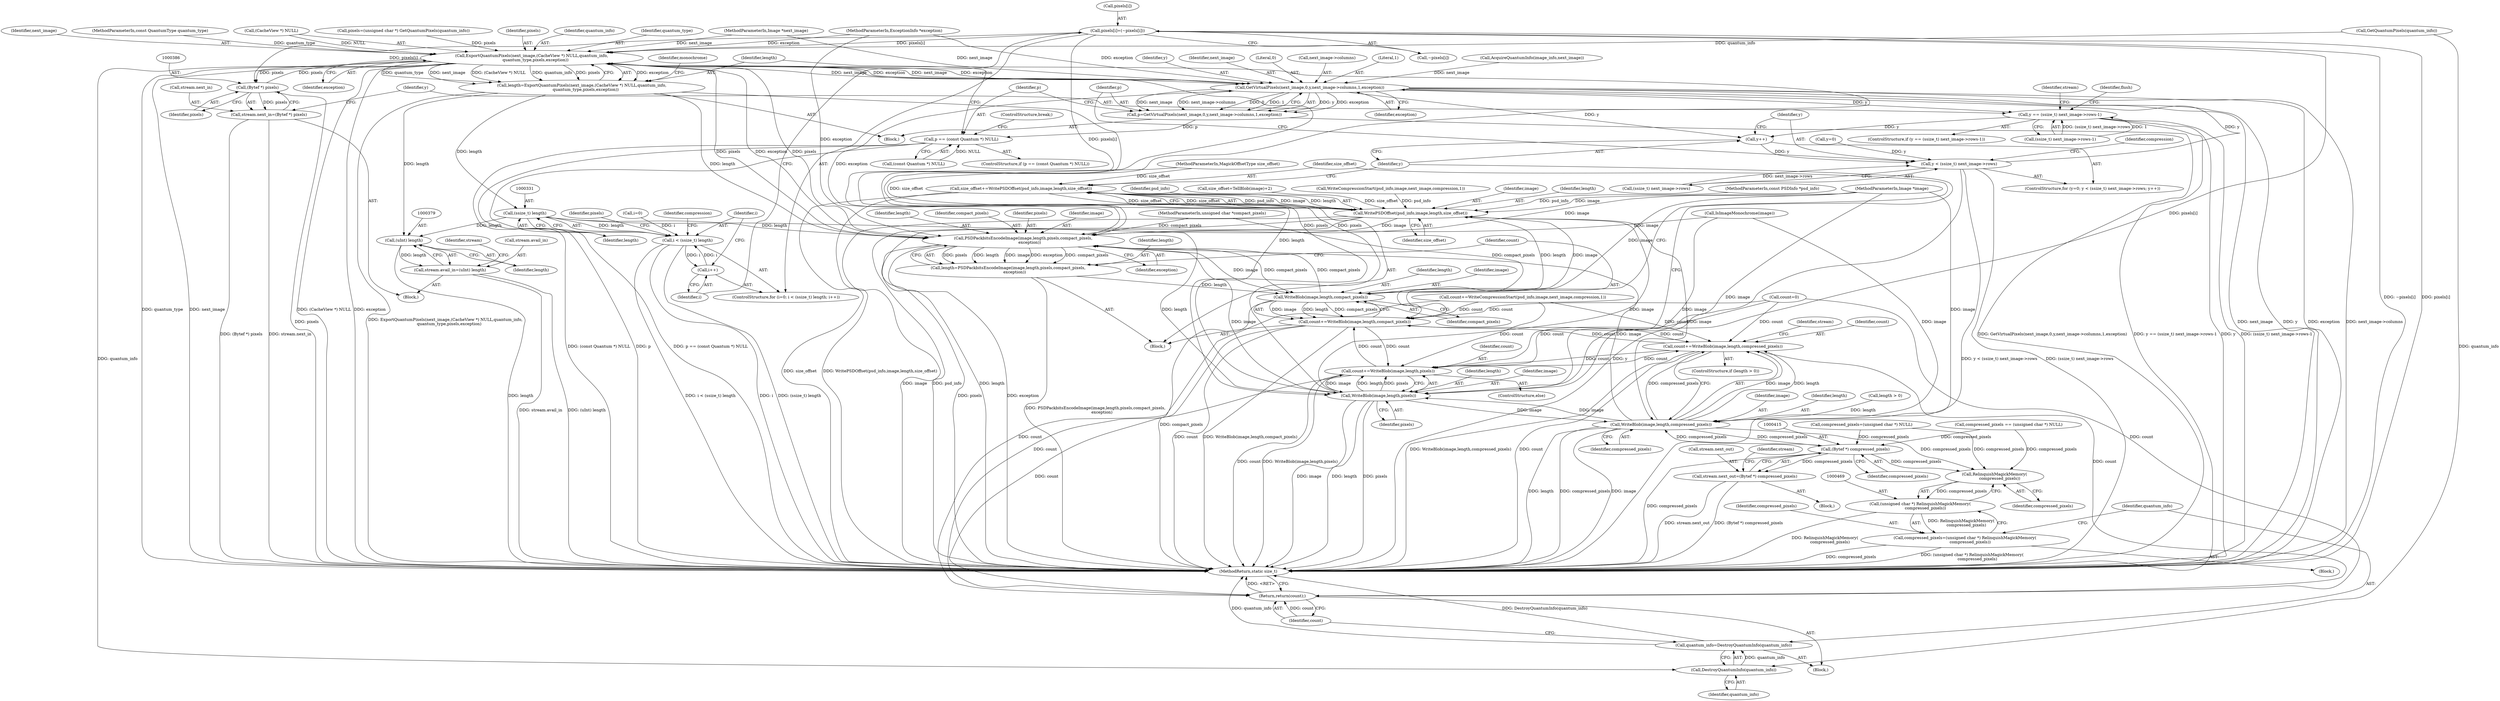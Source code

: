 digraph "0_ImageMagick_8a43abefb38c5e29138e1c9c515b313363541c06@array" {
"1000335" [label="(Call,pixels[i]=(~pixels[i]))"];
"1000311" [label="(Call,ExportQuantumPixels(next_image,(CacheView *) NULL,quantum_info,\n      quantum_type,pixels,exception))"];
"1000293" [label="(Call,GetVirtualPixels(next_image,0,y,next_image->columns,1,exception))"];
"1000288" [label="(Call,y++)"];
"1000281" [label="(Call,y < (ssize_t) next_image->rows)"];
"1000291" [label="(Call,p=GetVirtualPixels(next_image,0,y,next_image->columns,1,exception))"];
"1000303" [label="(Call,p == (const Quantum *) NULL)"];
"1000389" [label="(Call,y == (ssize_t) next_image->rows-1)"];
"1000309" [label="(Call,length=ExportQuantumPixels(next_image,(CacheView *) NULL,quantum_info,\n      quantum_type,pixels,exception))"];
"1000330" [label="(Call,(ssize_t) length)"];
"1000328" [label="(Call,i < (ssize_t) length)"];
"1000333" [label="(Call,i++)"];
"1000349" [label="(Call,PSDPackbitsEncodeImage(image,length,pixels,compact_pixels,\n          exception))"];
"1000347" [label="(Call,length=PSDPackbitsEncodeImage(image,length,pixels,compact_pixels,\n          exception))"];
"1000357" [label="(Call,WriteBlob(image,length,compact_pixels))"];
"1000355" [label="(Call,count+=WriteBlob(image,length,compact_pixels))"];
"1000438" [label="(Call,count+=WriteBlob(image,length,compressed_pixels))"];
"1000450" [label="(Call,count+=WriteBlob(image,length,pixels))"];
"1000476" [label="(Return,return(count);)"];
"1000363" [label="(Call,WritePSDOffset(psd_info,image,length,size_offset))"];
"1000361" [label="(Call,size_offset+=WritePSDOffset(psd_info,image,length,size_offset))"];
"1000440" [label="(Call,WriteBlob(image,length,compressed_pixels))"];
"1000414" [label="(Call,(Bytef *) compressed_pixels)"];
"1000410" [label="(Call,stream.next_out=(Bytef *) compressed_pixels)"];
"1000470" [label="(Call,RelinquishMagickMemory(\n        compressed_pixels))"];
"1000468" [label="(Call,(unsigned char *) RelinquishMagickMemory(\n        compressed_pixels))"];
"1000466" [label="(Call,compressed_pixels=(unsigned char *) RelinquishMagickMemory(\n        compressed_pixels))"];
"1000452" [label="(Call,WriteBlob(image,length,pixels))"];
"1000378" [label="(Call,(uInt) length)"];
"1000374" [label="(Call,stream.avail_in=(uInt) length)"];
"1000385" [label="(Call,(Bytef *) pixels)"];
"1000381" [label="(Call,stream.next_in=(Bytef *) pixels)"];
"1000474" [label="(Call,DestroyQuantumInfo(quantum_info))"];
"1000472" [label="(Call,quantum_info=DestroyQuantumInfo(quantum_info))"];
"1000293" [label="(Call,GetVirtualPixels(next_image,0,y,next_image->columns,1,exception))"];
"1000382" [label="(Call,stream.next_in)"];
"1000438" [label="(Call,count+=WriteBlob(image,length,compressed_pixels))"];
"1000383" [label="(Identifier,stream)"];
"1000107" [label="(MethodParameterIn,MagickOffsetType size_offset)"];
"1000441" [label="(Identifier,image)"];
"1000304" [label="(Identifier,p)"];
"1000450" [label="(Call,count+=WriteBlob(image,length,pixels))"];
"1000477" [label="(Identifier,count)"];
"1000380" [label="(Identifier,length)"];
"1000356" [label="(Identifier,count)"];
"1000290" [label="(Block,)"];
"1000475" [label="(Identifier,quantum_info)"];
"1000374" [label="(Call,stream.avail_in=(uInt) length)"];
"1000313" [label="(Call,(CacheView *) NULL)"];
"1000277" [label="(ControlStructure,for (y=0; y < (ssize_t) next_image->rows; y++))"];
"1000169" [label="(Call,IsImageMonochrome(image))"];
"1000311" [label="(Call,ExportQuantumPixels(next_image,(CacheView *) NULL,quantum_info,\n      quantum_type,pixels,exception))"];
"1000351" [label="(Identifier,length)"];
"1000195" [label="(Call,GetQuantumPixels(quantum_info))"];
"1000442" [label="(Identifier,length)"];
"1000103" [label="(MethodParameterIn,Image *image)"];
"1000296" [label="(Identifier,y)"];
"1000132" [label="(Call,count=0)"];
"1000364" [label="(Identifier,psd_info)"];
"1000180" [label="(Call,AcquireQuantumInfo(image_info,next_image))"];
"1000104" [label="(MethodParameterIn,Image *next_image)"];
"1000353" [label="(Identifier,compact_pixels)"];
"1000410" [label="(Call,stream.next_out=(Bytef *) compressed_pixels)"];
"1000460" [label="(Block,)"];
"1000362" [label="(Identifier,size_offset)"];
"1000308" [label="(ControlStructure,break;)"];
"1000191" [label="(Call,pixels=(unsigned char *) GetQuantumPixels(quantum_info))"];
"1000414" [label="(Call,(Bytef *) compressed_pixels)"];
"1000212" [label="(Call,compressed_pixels == (unsigned char *) NULL)"];
"1000322" [label="(Identifier,monochrome)"];
"1000346" [label="(Block,)"];
"1000146" [label="(Call,count+=WriteCompressionStart(psd_info,image,next_image,compression,1))"];
"1000294" [label="(Identifier,next_image)"];
"1000443" [label="(Identifier,compressed_pixels)"];
"1000291" [label="(Call,p=GetVirtualPixels(next_image,0,y,next_image->columns,1,exception))"];
"1000124" [label="(Call,compressed_pixels=(unsigned char *) NULL)"];
"1000446" [label="(Identifier,stream)"];
"1000111" [label="(Block,)"];
"1000330" [label="(Call,(ssize_t) length)"];
"1000140" [label="(Call,size_offset=TellBlob(image)+2)"];
"1000148" [label="(Call,WriteCompressionStart(psd_info,image,next_image,compression,1))"];
"1000468" [label="(Call,(unsigned char *) RelinquishMagickMemory(\n        compressed_pixels))"];
"1000451" [label="(Identifier,count)"];
"1000349" [label="(Call,PSDPackbitsEncodeImage(image,length,pixels,compact_pixels,\n          exception))"];
"1000332" [label="(Identifier,length)"];
"1000282" [label="(Identifier,y)"];
"1000348" [label="(Identifier,length)"];
"1000405" [label="(Identifier,stream)"];
"1000361" [label="(Call,size_offset+=WritePSDOffset(psd_info,image,length,size_offset))"];
"1000106" [label="(MethodParameterIn,unsigned char *compact_pixels)"];
"1000336" [label="(Call,pixels[i])"];
"1000452" [label="(Call,WriteBlob(image,length,pixels))"];
"1000473" [label="(Identifier,quantum_info)"];
"1000292" [label="(Identifier,p)"];
"1000295" [label="(Literal,0)"];
"1000352" [label="(Identifier,pixels)"];
"1000470" [label="(Call,RelinquishMagickMemory(\n        compressed_pixels))"];
"1000302" [label="(ControlStructure,if (p == (const Quantum *) NULL))"];
"1000297" [label="(Call,next_image->columns)"];
"1000390" [label="(Identifier,y)"];
"1000402" [label="(Block,)"];
"1000365" [label="(Identifier,image)"];
"1000366" [label="(Identifier,length)"];
"1000411" [label="(Call,stream.next_out)"];
"1000454" [label="(Identifier,length)"];
"1000391" [label="(Call,(ssize_t) next_image->rows-1)"];
"1000300" [label="(Literal,1)"];
"1000359" [label="(Identifier,length)"];
"1000389" [label="(Call,y == (ssize_t) next_image->rows-1)"];
"1000110" [label="(MethodParameterIn,ExceptionInfo *exception)"];
"1000354" [label="(Identifier,exception)"];
"1000278" [label="(Call,y=0)"];
"1000335" [label="(Call,pixels[i]=(~pixels[i]))"];
"1000416" [label="(Identifier,compressed_pixels)"];
"1000309" [label="(Call,length=ExportQuantumPixels(next_image,(CacheView *) NULL,quantum_info,\n      quantum_type,pixels,exception))"];
"1000329" [label="(Identifier,i)"];
"1000305" [label="(Call,(const Quantum *) NULL)"];
"1000467" [label="(Identifier,compressed_pixels)"];
"1000324" [label="(ControlStructure,for (i=0; i < (ssize_t) length; i++))"];
"1000301" [label="(Identifier,exception)"];
"1000325" [label="(Call,i=0)"];
"1000318" [label="(Identifier,pixels)"];
"1000449" [label="(ControlStructure,else)"];
"1000375" [label="(Call,stream.avail_in)"];
"1000101" [label="(MethodParameterIn,const PSDInfo *psd_info)"];
"1000288" [label="(Call,y++)"];
"1000344" [label="(Identifier,compression)"];
"1000316" [label="(Identifier,quantum_info)"];
"1000317" [label="(Identifier,quantum_type)"];
"1000357" [label="(Call,WriteBlob(image,length,compact_pixels))"];
"1000472" [label="(Call,quantum_info=DestroyQuantumInfo(quantum_info))"];
"1000355" [label="(Call,count+=WriteBlob(image,length,compact_pixels))"];
"1000476" [label="(Return,return(count);)"];
"1000471" [label="(Identifier,compressed_pixels)"];
"1000312" [label="(Identifier,next_image)"];
"1000363" [label="(Call,WritePSDOffset(psd_info,image,length,size_offset))"];
"1000439" [label="(Identifier,count)"];
"1000360" [label="(Identifier,compact_pixels)"];
"1000440" [label="(Call,WriteBlob(image,length,compressed_pixels))"];
"1000453" [label="(Identifier,image)"];
"1000434" [label="(ControlStructure,if (length > 0))"];
"1000347" [label="(Call,length=PSDPackbitsEncodeImage(image,length,pixels,compact_pixels,\n          exception))"];
"1000387" [label="(Identifier,pixels)"];
"1000474" [label="(Call,DestroyQuantumInfo(quantum_info))"];
"1000435" [label="(Call,length > 0)"];
"1000373" [label="(Block,)"];
"1000458" [label="(Identifier,compression)"];
"1000381" [label="(Call,stream.next_in=(Bytef *) pixels)"];
"1000105" [label="(MethodParameterIn,const QuantumType quantum_type)"];
"1000478" [label="(MethodReturn,static size_t)"];
"1000289" [label="(Identifier,y)"];
"1000385" [label="(Call,(Bytef *) pixels)"];
"1000399" [label="(Identifier,flush)"];
"1000367" [label="(Identifier,size_offset)"];
"1000455" [label="(Identifier,pixels)"];
"1000466" [label="(Call,compressed_pixels=(unsigned char *) RelinquishMagickMemory(\n        compressed_pixels))"];
"1000303" [label="(Call,p == (const Quantum *) NULL)"];
"1000310" [label="(Identifier,length)"];
"1000334" [label="(Identifier,i)"];
"1000283" [label="(Call,(ssize_t) next_image->rows)"];
"1000333" [label="(Call,i++)"];
"1000350" [label="(Identifier,image)"];
"1000378" [label="(Call,(uInt) length)"];
"1000358" [label="(Identifier,image)"];
"1000281" [label="(Call,y < (ssize_t) next_image->rows)"];
"1000339" [label="(Call,~pixels[i])"];
"1000421" [label="(Identifier,stream)"];
"1000328" [label="(Call,i < (ssize_t) length)"];
"1000388" [label="(ControlStructure,if (y == (ssize_t) next_image->rows-1))"];
"1000337" [label="(Identifier,pixels)"];
"1000319" [label="(Identifier,exception)"];
"1000335" -> "1000324"  [label="AST: "];
"1000335" -> "1000339"  [label="CFG: "];
"1000336" -> "1000335"  [label="AST: "];
"1000339" -> "1000335"  [label="AST: "];
"1000334" -> "1000335"  [label="CFG: "];
"1000335" -> "1000478"  [label="DDG: ~pixels[i]"];
"1000335" -> "1000478"  [label="DDG: pixels[i]"];
"1000335" -> "1000311"  [label="DDG: pixels[i]"];
"1000335" -> "1000349"  [label="DDG: pixels[i]"];
"1000335" -> "1000385"  [label="DDG: pixels[i]"];
"1000335" -> "1000452"  [label="DDG: pixels[i]"];
"1000311" -> "1000309"  [label="AST: "];
"1000311" -> "1000319"  [label="CFG: "];
"1000312" -> "1000311"  [label="AST: "];
"1000313" -> "1000311"  [label="AST: "];
"1000316" -> "1000311"  [label="AST: "];
"1000317" -> "1000311"  [label="AST: "];
"1000318" -> "1000311"  [label="AST: "];
"1000319" -> "1000311"  [label="AST: "];
"1000309" -> "1000311"  [label="CFG: "];
"1000311" -> "1000478"  [label="DDG: next_image"];
"1000311" -> "1000478"  [label="DDG: (CacheView *) NULL"];
"1000311" -> "1000478"  [label="DDG: exception"];
"1000311" -> "1000478"  [label="DDG: quantum_type"];
"1000311" -> "1000293"  [label="DDG: next_image"];
"1000311" -> "1000293"  [label="DDG: exception"];
"1000311" -> "1000309"  [label="DDG: exception"];
"1000311" -> "1000309"  [label="DDG: quantum_type"];
"1000311" -> "1000309"  [label="DDG: next_image"];
"1000311" -> "1000309"  [label="DDG: (CacheView *) NULL"];
"1000311" -> "1000309"  [label="DDG: quantum_info"];
"1000311" -> "1000309"  [label="DDG: pixels"];
"1000293" -> "1000311"  [label="DDG: next_image"];
"1000293" -> "1000311"  [label="DDG: exception"];
"1000104" -> "1000311"  [label="DDG: next_image"];
"1000313" -> "1000311"  [label="DDG: NULL"];
"1000195" -> "1000311"  [label="DDG: quantum_info"];
"1000105" -> "1000311"  [label="DDG: quantum_type"];
"1000452" -> "1000311"  [label="DDG: pixels"];
"1000385" -> "1000311"  [label="DDG: pixels"];
"1000349" -> "1000311"  [label="DDG: pixels"];
"1000191" -> "1000311"  [label="DDG: pixels"];
"1000110" -> "1000311"  [label="DDG: exception"];
"1000311" -> "1000349"  [label="DDG: pixels"];
"1000311" -> "1000349"  [label="DDG: exception"];
"1000311" -> "1000385"  [label="DDG: pixels"];
"1000311" -> "1000452"  [label="DDG: pixels"];
"1000311" -> "1000474"  [label="DDG: quantum_info"];
"1000293" -> "1000291"  [label="AST: "];
"1000293" -> "1000301"  [label="CFG: "];
"1000294" -> "1000293"  [label="AST: "];
"1000295" -> "1000293"  [label="AST: "];
"1000296" -> "1000293"  [label="AST: "];
"1000297" -> "1000293"  [label="AST: "];
"1000300" -> "1000293"  [label="AST: "];
"1000301" -> "1000293"  [label="AST: "];
"1000291" -> "1000293"  [label="CFG: "];
"1000293" -> "1000478"  [label="DDG: next_image"];
"1000293" -> "1000478"  [label="DDG: y"];
"1000293" -> "1000478"  [label="DDG: exception"];
"1000293" -> "1000478"  [label="DDG: next_image->columns"];
"1000293" -> "1000288"  [label="DDG: y"];
"1000293" -> "1000291"  [label="DDG: y"];
"1000293" -> "1000291"  [label="DDG: exception"];
"1000293" -> "1000291"  [label="DDG: next_image"];
"1000293" -> "1000291"  [label="DDG: next_image->columns"];
"1000293" -> "1000291"  [label="DDG: 0"];
"1000293" -> "1000291"  [label="DDG: 1"];
"1000180" -> "1000293"  [label="DDG: next_image"];
"1000104" -> "1000293"  [label="DDG: next_image"];
"1000281" -> "1000293"  [label="DDG: y"];
"1000349" -> "1000293"  [label="DDG: exception"];
"1000110" -> "1000293"  [label="DDG: exception"];
"1000293" -> "1000389"  [label="DDG: y"];
"1000288" -> "1000277"  [label="AST: "];
"1000288" -> "1000289"  [label="CFG: "];
"1000289" -> "1000288"  [label="AST: "];
"1000282" -> "1000288"  [label="CFG: "];
"1000288" -> "1000281"  [label="DDG: y"];
"1000389" -> "1000288"  [label="DDG: y"];
"1000281" -> "1000277"  [label="AST: "];
"1000281" -> "1000283"  [label="CFG: "];
"1000282" -> "1000281"  [label="AST: "];
"1000283" -> "1000281"  [label="AST: "];
"1000292" -> "1000281"  [label="CFG: "];
"1000458" -> "1000281"  [label="CFG: "];
"1000281" -> "1000478"  [label="DDG: y"];
"1000281" -> "1000478"  [label="DDG: y < (ssize_t) next_image->rows"];
"1000281" -> "1000478"  [label="DDG: (ssize_t) next_image->rows"];
"1000278" -> "1000281"  [label="DDG: y"];
"1000283" -> "1000281"  [label="DDG: next_image->rows"];
"1000291" -> "1000290"  [label="AST: "];
"1000292" -> "1000291"  [label="AST: "];
"1000304" -> "1000291"  [label="CFG: "];
"1000291" -> "1000478"  [label="DDG: GetVirtualPixels(next_image,0,y,next_image->columns,1,exception)"];
"1000291" -> "1000303"  [label="DDG: p"];
"1000303" -> "1000302"  [label="AST: "];
"1000303" -> "1000305"  [label="CFG: "];
"1000304" -> "1000303"  [label="AST: "];
"1000305" -> "1000303"  [label="AST: "];
"1000308" -> "1000303"  [label="CFG: "];
"1000310" -> "1000303"  [label="CFG: "];
"1000303" -> "1000478"  [label="DDG: p"];
"1000303" -> "1000478"  [label="DDG: p == (const Quantum *) NULL"];
"1000303" -> "1000478"  [label="DDG: (const Quantum *) NULL"];
"1000305" -> "1000303"  [label="DDG: NULL"];
"1000389" -> "1000388"  [label="AST: "];
"1000389" -> "1000391"  [label="CFG: "];
"1000390" -> "1000389"  [label="AST: "];
"1000391" -> "1000389"  [label="AST: "];
"1000399" -> "1000389"  [label="CFG: "];
"1000405" -> "1000389"  [label="CFG: "];
"1000389" -> "1000478"  [label="DDG: y == (ssize_t) next_image->rows-1"];
"1000389" -> "1000478"  [label="DDG: y"];
"1000389" -> "1000478"  [label="DDG: (ssize_t) next_image->rows-1"];
"1000391" -> "1000389"  [label="DDG: (ssize_t) next_image->rows"];
"1000391" -> "1000389"  [label="DDG: 1"];
"1000309" -> "1000290"  [label="AST: "];
"1000310" -> "1000309"  [label="AST: "];
"1000322" -> "1000309"  [label="CFG: "];
"1000309" -> "1000478"  [label="DDG: ExportQuantumPixels(next_image,(CacheView *) NULL,quantum_info,\n      quantum_type,pixels,exception)"];
"1000309" -> "1000330"  [label="DDG: length"];
"1000309" -> "1000349"  [label="DDG: length"];
"1000309" -> "1000378"  [label="DDG: length"];
"1000309" -> "1000452"  [label="DDG: length"];
"1000330" -> "1000328"  [label="AST: "];
"1000330" -> "1000332"  [label="CFG: "];
"1000331" -> "1000330"  [label="AST: "];
"1000332" -> "1000330"  [label="AST: "];
"1000328" -> "1000330"  [label="CFG: "];
"1000330" -> "1000328"  [label="DDG: length"];
"1000330" -> "1000349"  [label="DDG: length"];
"1000330" -> "1000378"  [label="DDG: length"];
"1000330" -> "1000452"  [label="DDG: length"];
"1000328" -> "1000324"  [label="AST: "];
"1000329" -> "1000328"  [label="AST: "];
"1000337" -> "1000328"  [label="CFG: "];
"1000344" -> "1000328"  [label="CFG: "];
"1000328" -> "1000478"  [label="DDG: i < (ssize_t) length"];
"1000328" -> "1000478"  [label="DDG: i"];
"1000328" -> "1000478"  [label="DDG: (ssize_t) length"];
"1000325" -> "1000328"  [label="DDG: i"];
"1000333" -> "1000328"  [label="DDG: i"];
"1000328" -> "1000333"  [label="DDG: i"];
"1000333" -> "1000324"  [label="AST: "];
"1000333" -> "1000334"  [label="CFG: "];
"1000334" -> "1000333"  [label="AST: "];
"1000329" -> "1000333"  [label="CFG: "];
"1000349" -> "1000347"  [label="AST: "];
"1000349" -> "1000354"  [label="CFG: "];
"1000350" -> "1000349"  [label="AST: "];
"1000351" -> "1000349"  [label="AST: "];
"1000352" -> "1000349"  [label="AST: "];
"1000353" -> "1000349"  [label="AST: "];
"1000354" -> "1000349"  [label="AST: "];
"1000347" -> "1000349"  [label="CFG: "];
"1000349" -> "1000478"  [label="DDG: pixels"];
"1000349" -> "1000478"  [label="DDG: exception"];
"1000349" -> "1000347"  [label="DDG: pixels"];
"1000349" -> "1000347"  [label="DDG: length"];
"1000349" -> "1000347"  [label="DDG: image"];
"1000349" -> "1000347"  [label="DDG: exception"];
"1000349" -> "1000347"  [label="DDG: compact_pixels"];
"1000363" -> "1000349"  [label="DDG: image"];
"1000452" -> "1000349"  [label="DDG: image"];
"1000440" -> "1000349"  [label="DDG: image"];
"1000169" -> "1000349"  [label="DDG: image"];
"1000103" -> "1000349"  [label="DDG: image"];
"1000357" -> "1000349"  [label="DDG: compact_pixels"];
"1000106" -> "1000349"  [label="DDG: compact_pixels"];
"1000110" -> "1000349"  [label="DDG: exception"];
"1000349" -> "1000357"  [label="DDG: image"];
"1000349" -> "1000357"  [label="DDG: compact_pixels"];
"1000347" -> "1000346"  [label="AST: "];
"1000348" -> "1000347"  [label="AST: "];
"1000356" -> "1000347"  [label="CFG: "];
"1000347" -> "1000478"  [label="DDG: PSDPackbitsEncodeImage(image,length,pixels,compact_pixels,\n          exception)"];
"1000347" -> "1000357"  [label="DDG: length"];
"1000357" -> "1000355"  [label="AST: "];
"1000357" -> "1000360"  [label="CFG: "];
"1000358" -> "1000357"  [label="AST: "];
"1000359" -> "1000357"  [label="AST: "];
"1000360" -> "1000357"  [label="AST: "];
"1000355" -> "1000357"  [label="CFG: "];
"1000357" -> "1000478"  [label="DDG: compact_pixels"];
"1000357" -> "1000355"  [label="DDG: image"];
"1000357" -> "1000355"  [label="DDG: length"];
"1000357" -> "1000355"  [label="DDG: compact_pixels"];
"1000103" -> "1000357"  [label="DDG: image"];
"1000106" -> "1000357"  [label="DDG: compact_pixels"];
"1000357" -> "1000363"  [label="DDG: image"];
"1000357" -> "1000363"  [label="DDG: length"];
"1000355" -> "1000346"  [label="AST: "];
"1000356" -> "1000355"  [label="AST: "];
"1000362" -> "1000355"  [label="CFG: "];
"1000355" -> "1000478"  [label="DDG: count"];
"1000355" -> "1000478"  [label="DDG: WriteBlob(image,length,compact_pixels)"];
"1000132" -> "1000355"  [label="DDG: count"];
"1000450" -> "1000355"  [label="DDG: count"];
"1000438" -> "1000355"  [label="DDG: count"];
"1000146" -> "1000355"  [label="DDG: count"];
"1000355" -> "1000438"  [label="DDG: count"];
"1000355" -> "1000450"  [label="DDG: count"];
"1000355" -> "1000476"  [label="DDG: count"];
"1000438" -> "1000434"  [label="AST: "];
"1000438" -> "1000440"  [label="CFG: "];
"1000439" -> "1000438"  [label="AST: "];
"1000440" -> "1000438"  [label="AST: "];
"1000446" -> "1000438"  [label="CFG: "];
"1000438" -> "1000478"  [label="DDG: WriteBlob(image,length,compressed_pixels)"];
"1000438" -> "1000478"  [label="DDG: count"];
"1000440" -> "1000438"  [label="DDG: image"];
"1000440" -> "1000438"  [label="DDG: length"];
"1000440" -> "1000438"  [label="DDG: compressed_pixels"];
"1000132" -> "1000438"  [label="DDG: count"];
"1000450" -> "1000438"  [label="DDG: count"];
"1000146" -> "1000438"  [label="DDG: count"];
"1000438" -> "1000450"  [label="DDG: count"];
"1000438" -> "1000476"  [label="DDG: count"];
"1000450" -> "1000449"  [label="AST: "];
"1000450" -> "1000452"  [label="CFG: "];
"1000451" -> "1000450"  [label="AST: "];
"1000452" -> "1000450"  [label="AST: "];
"1000289" -> "1000450"  [label="CFG: "];
"1000450" -> "1000478"  [label="DDG: WriteBlob(image,length,pixels)"];
"1000450" -> "1000478"  [label="DDG: count"];
"1000452" -> "1000450"  [label="DDG: image"];
"1000452" -> "1000450"  [label="DDG: length"];
"1000452" -> "1000450"  [label="DDG: pixels"];
"1000132" -> "1000450"  [label="DDG: count"];
"1000146" -> "1000450"  [label="DDG: count"];
"1000450" -> "1000476"  [label="DDG: count"];
"1000476" -> "1000111"  [label="AST: "];
"1000476" -> "1000477"  [label="CFG: "];
"1000477" -> "1000476"  [label="AST: "];
"1000478" -> "1000476"  [label="CFG: "];
"1000476" -> "1000478"  [label="DDG: <RET>"];
"1000477" -> "1000476"  [label="DDG: count"];
"1000132" -> "1000476"  [label="DDG: count"];
"1000146" -> "1000476"  [label="DDG: count"];
"1000363" -> "1000361"  [label="AST: "];
"1000363" -> "1000367"  [label="CFG: "];
"1000364" -> "1000363"  [label="AST: "];
"1000365" -> "1000363"  [label="AST: "];
"1000366" -> "1000363"  [label="AST: "];
"1000367" -> "1000363"  [label="AST: "];
"1000361" -> "1000363"  [label="CFG: "];
"1000363" -> "1000478"  [label="DDG: image"];
"1000363" -> "1000478"  [label="DDG: psd_info"];
"1000363" -> "1000478"  [label="DDG: length"];
"1000363" -> "1000361"  [label="DDG: psd_info"];
"1000363" -> "1000361"  [label="DDG: image"];
"1000363" -> "1000361"  [label="DDG: length"];
"1000363" -> "1000361"  [label="DDG: size_offset"];
"1000148" -> "1000363"  [label="DDG: psd_info"];
"1000101" -> "1000363"  [label="DDG: psd_info"];
"1000103" -> "1000363"  [label="DDG: image"];
"1000140" -> "1000363"  [label="DDG: size_offset"];
"1000361" -> "1000363"  [label="DDG: size_offset"];
"1000107" -> "1000363"  [label="DDG: size_offset"];
"1000363" -> "1000440"  [label="DDG: image"];
"1000363" -> "1000452"  [label="DDG: image"];
"1000361" -> "1000346"  [label="AST: "];
"1000362" -> "1000361"  [label="AST: "];
"1000289" -> "1000361"  [label="CFG: "];
"1000361" -> "1000478"  [label="DDG: size_offset"];
"1000361" -> "1000478"  [label="DDG: WritePSDOffset(psd_info,image,length,size_offset)"];
"1000107" -> "1000361"  [label="DDG: size_offset"];
"1000440" -> "1000443"  [label="CFG: "];
"1000441" -> "1000440"  [label="AST: "];
"1000442" -> "1000440"  [label="AST: "];
"1000443" -> "1000440"  [label="AST: "];
"1000440" -> "1000478"  [label="DDG: length"];
"1000440" -> "1000478"  [label="DDG: compressed_pixels"];
"1000440" -> "1000478"  [label="DDG: image"];
"1000440" -> "1000414"  [label="DDG: compressed_pixels"];
"1000452" -> "1000440"  [label="DDG: image"];
"1000169" -> "1000440"  [label="DDG: image"];
"1000103" -> "1000440"  [label="DDG: image"];
"1000435" -> "1000440"  [label="DDG: length"];
"1000414" -> "1000440"  [label="DDG: compressed_pixels"];
"1000440" -> "1000452"  [label="DDG: image"];
"1000440" -> "1000470"  [label="DDG: compressed_pixels"];
"1000414" -> "1000410"  [label="AST: "];
"1000414" -> "1000416"  [label="CFG: "];
"1000415" -> "1000414"  [label="AST: "];
"1000416" -> "1000414"  [label="AST: "];
"1000410" -> "1000414"  [label="CFG: "];
"1000414" -> "1000478"  [label="DDG: compressed_pixels"];
"1000414" -> "1000410"  [label="DDG: compressed_pixels"];
"1000124" -> "1000414"  [label="DDG: compressed_pixels"];
"1000212" -> "1000414"  [label="DDG: compressed_pixels"];
"1000414" -> "1000470"  [label="DDG: compressed_pixels"];
"1000410" -> "1000402"  [label="AST: "];
"1000411" -> "1000410"  [label="AST: "];
"1000421" -> "1000410"  [label="CFG: "];
"1000410" -> "1000478"  [label="DDG: stream.next_out"];
"1000410" -> "1000478"  [label="DDG: (Bytef *) compressed_pixels"];
"1000470" -> "1000468"  [label="AST: "];
"1000470" -> "1000471"  [label="CFG: "];
"1000471" -> "1000470"  [label="AST: "];
"1000468" -> "1000470"  [label="CFG: "];
"1000470" -> "1000468"  [label="DDG: compressed_pixels"];
"1000124" -> "1000470"  [label="DDG: compressed_pixels"];
"1000212" -> "1000470"  [label="DDG: compressed_pixels"];
"1000468" -> "1000466"  [label="AST: "];
"1000469" -> "1000468"  [label="AST: "];
"1000466" -> "1000468"  [label="CFG: "];
"1000468" -> "1000478"  [label="DDG: RelinquishMagickMemory(\n        compressed_pixels)"];
"1000468" -> "1000466"  [label="DDG: RelinquishMagickMemory(\n        compressed_pixels)"];
"1000466" -> "1000460"  [label="AST: "];
"1000467" -> "1000466"  [label="AST: "];
"1000473" -> "1000466"  [label="CFG: "];
"1000466" -> "1000478"  [label="DDG: (unsigned char *) RelinquishMagickMemory(\n        compressed_pixels)"];
"1000466" -> "1000478"  [label="DDG: compressed_pixels"];
"1000452" -> "1000455"  [label="CFG: "];
"1000453" -> "1000452"  [label="AST: "];
"1000454" -> "1000452"  [label="AST: "];
"1000455" -> "1000452"  [label="AST: "];
"1000452" -> "1000478"  [label="DDG: pixels"];
"1000452" -> "1000478"  [label="DDG: image"];
"1000452" -> "1000478"  [label="DDG: length"];
"1000169" -> "1000452"  [label="DDG: image"];
"1000103" -> "1000452"  [label="DDG: image"];
"1000378" -> "1000374"  [label="AST: "];
"1000378" -> "1000380"  [label="CFG: "];
"1000379" -> "1000378"  [label="AST: "];
"1000380" -> "1000378"  [label="AST: "];
"1000374" -> "1000378"  [label="CFG: "];
"1000378" -> "1000478"  [label="DDG: length"];
"1000378" -> "1000374"  [label="DDG: length"];
"1000374" -> "1000373"  [label="AST: "];
"1000375" -> "1000374"  [label="AST: "];
"1000383" -> "1000374"  [label="CFG: "];
"1000374" -> "1000478"  [label="DDG: stream.avail_in"];
"1000374" -> "1000478"  [label="DDG: (uInt) length"];
"1000385" -> "1000381"  [label="AST: "];
"1000385" -> "1000387"  [label="CFG: "];
"1000386" -> "1000385"  [label="AST: "];
"1000387" -> "1000385"  [label="AST: "];
"1000381" -> "1000385"  [label="CFG: "];
"1000385" -> "1000478"  [label="DDG: pixels"];
"1000385" -> "1000381"  [label="DDG: pixels"];
"1000381" -> "1000373"  [label="AST: "];
"1000382" -> "1000381"  [label="AST: "];
"1000390" -> "1000381"  [label="CFG: "];
"1000381" -> "1000478"  [label="DDG: stream.next_in"];
"1000381" -> "1000478"  [label="DDG: (Bytef *) pixels"];
"1000474" -> "1000472"  [label="AST: "];
"1000474" -> "1000475"  [label="CFG: "];
"1000475" -> "1000474"  [label="AST: "];
"1000472" -> "1000474"  [label="CFG: "];
"1000474" -> "1000472"  [label="DDG: quantum_info"];
"1000195" -> "1000474"  [label="DDG: quantum_info"];
"1000472" -> "1000111"  [label="AST: "];
"1000473" -> "1000472"  [label="AST: "];
"1000477" -> "1000472"  [label="CFG: "];
"1000472" -> "1000478"  [label="DDG: DestroyQuantumInfo(quantum_info)"];
"1000472" -> "1000478"  [label="DDG: quantum_info"];
}
